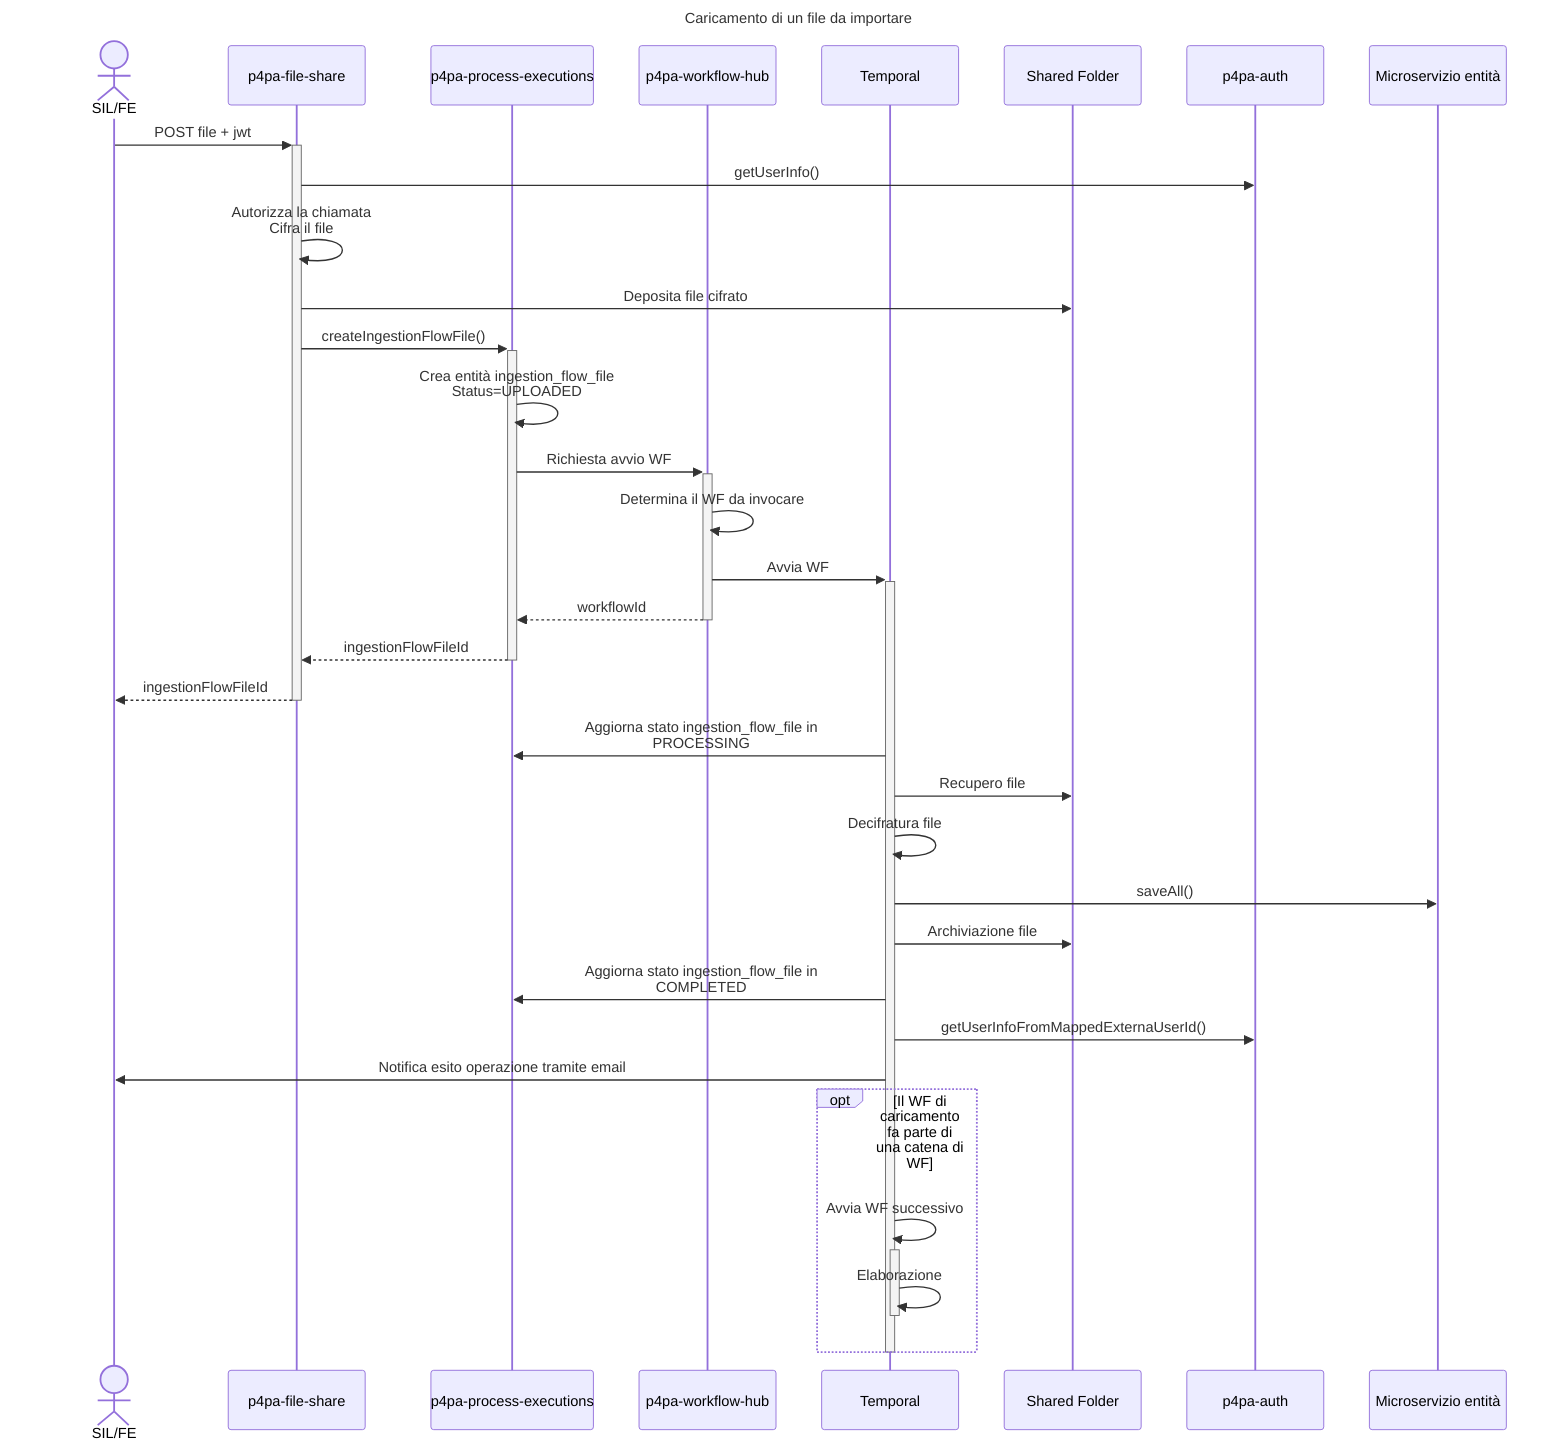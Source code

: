 ---
title: Caricamento di un file da importare
---
sequenceDiagram
    actor CLIENT as SIL/FE
    participant MS_FILESHARE as p4pa-file-share
    participant MS_PROCESS_EXECUTIONS as p4pa-process-executions
    participant MS_WF as p4pa-workflow-hub
    participant WF as Temporal
    participant SHARED as Shared Folder
    participant MS_AUTH as p4pa-auth
    participant MS_ENTITY as Microservizio entità

    CLIENT ->>+ MS_FILESHARE: POST file + jwt
        MS_FILESHARE ->> MS_AUTH: getUserInfo()
        MS_FILESHARE ->> MS_FILESHARE: Autorizza la chiamata<BR />Cifra il file
        MS_FILESHARE ->> SHARED: Deposita file cifrato
        MS_FILESHARE ->>+ MS_PROCESS_EXECUTIONS: createIngestionFlowFile()
            MS_PROCESS_EXECUTIONS ->> MS_PROCESS_EXECUTIONS: Crea entità ingestion_flow_file<BR />Status=UPLOADED
            MS_PROCESS_EXECUTIONS ->>+ MS_WF: Richiesta avvio WF
                MS_WF ->> MS_WF: Determina il WF da invocare
                MS_WF ->>+ WF: Avvia WF
                MS_WF -->>- MS_PROCESS_EXECUTIONS: workflowId
            MS_PROCESS_EXECUTIONS -->>- MS_FILESHARE: ingestionFlowFileId
        MS_FILESHARE -->>- CLIENT: ingestionFlowFileId

    WF ->> MS_PROCESS_EXECUTIONS: Aggiorna stato ingestion_flow_file in<BR />PROCESSING
    WF ->> SHARED: Recupero file
    WF ->> WF: Decifratura file
    WF ->> MS_ENTITY: saveAll()
    WF ->> SHARED: Archiviazione file
    WF ->> MS_PROCESS_EXECUTIONS: Aggiorna stato ingestion_flow_file in<BR />COMPLETED
    WF ->> MS_AUTH: getUserInfoFromMappedExternaUserId()
    WF ->> CLIENT: Notifica esito operazione tramite email
    opt Il WF di caricamento fa parte di una catena di WF
        WF ->>+ WF: Avvia WF successivo
        WF ->> WF: Elaborazione
        deactivate WF
    end
    deactivate WF
